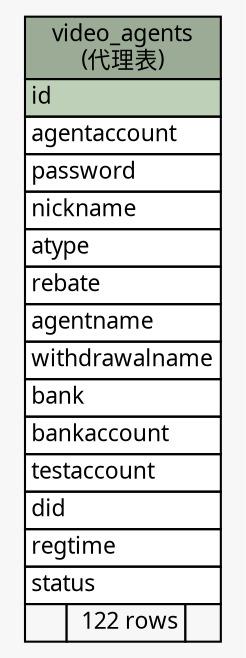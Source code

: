 // dot 2.26.0 on Linux 2.6.32-504.3.3.el6.x86_64
// SchemaSpy rev Unknown
digraph "video_agents" {
  graph [
    rankdir="RL"
    bgcolor="#f7f7f7"
    nodesep="0.18"
    ranksep="0.46"
    fontname="Microsoft YaHei"
    fontsize="11"
  ];
  node [
    fontname="Microsoft YaHei"
    fontsize="11"
    shape="plaintext"
  ];
  edge [
    arrowsize="0.8"
  ];
  "video_agents" [
    label=<
    <TABLE BORDER="0" CELLBORDER="1" CELLSPACING="0" BGCOLOR="#ffffff">
      <TR><TD COLSPAN="3" BGCOLOR="#9bab96" ALIGN="CENTER">video_agents<br/>(代理表)</TD></TR>
      <TR><TD PORT="id" COLSPAN="3" BGCOLOR="#bed1b8" ALIGN="LEFT">id</TD></TR>
      <TR><TD PORT="agentaccount" COLSPAN="3" ALIGN="LEFT">agentaccount</TD></TR>
      <TR><TD PORT="password" COLSPAN="3" ALIGN="LEFT">password</TD></TR>
      <TR><TD PORT="nickname" COLSPAN="3" ALIGN="LEFT">nickname</TD></TR>
      <TR><TD PORT="atype" COLSPAN="3" ALIGN="LEFT">atype</TD></TR>
      <TR><TD PORT="rebate" COLSPAN="3" ALIGN="LEFT">rebate</TD></TR>
      <TR><TD PORT="agentname" COLSPAN="3" ALIGN="LEFT">agentname</TD></TR>
      <TR><TD PORT="withdrawalname" COLSPAN="3" ALIGN="LEFT">withdrawalname</TD></TR>
      <TR><TD PORT="bank" COLSPAN="3" ALIGN="LEFT">bank</TD></TR>
      <TR><TD PORT="bankaccount" COLSPAN="3" ALIGN="LEFT">bankaccount</TD></TR>
      <TR><TD PORT="testaccount" COLSPAN="3" ALIGN="LEFT">testaccount</TD></TR>
      <TR><TD PORT="did" COLSPAN="3" ALIGN="LEFT">did</TD></TR>
      <TR><TD PORT="regtime" COLSPAN="3" ALIGN="LEFT">regtime</TD></TR>
      <TR><TD PORT="status" COLSPAN="3" ALIGN="LEFT">status</TD></TR>
      <TR><TD ALIGN="LEFT" BGCOLOR="#f7f7f7">  </TD><TD ALIGN="RIGHT" BGCOLOR="#f7f7f7">122 rows</TD><TD ALIGN="RIGHT" BGCOLOR="#f7f7f7">  </TD></TR>
    </TABLE>>
    URL="tables/video_agents.html"
    tooltip="video_agents"
  ];
}
